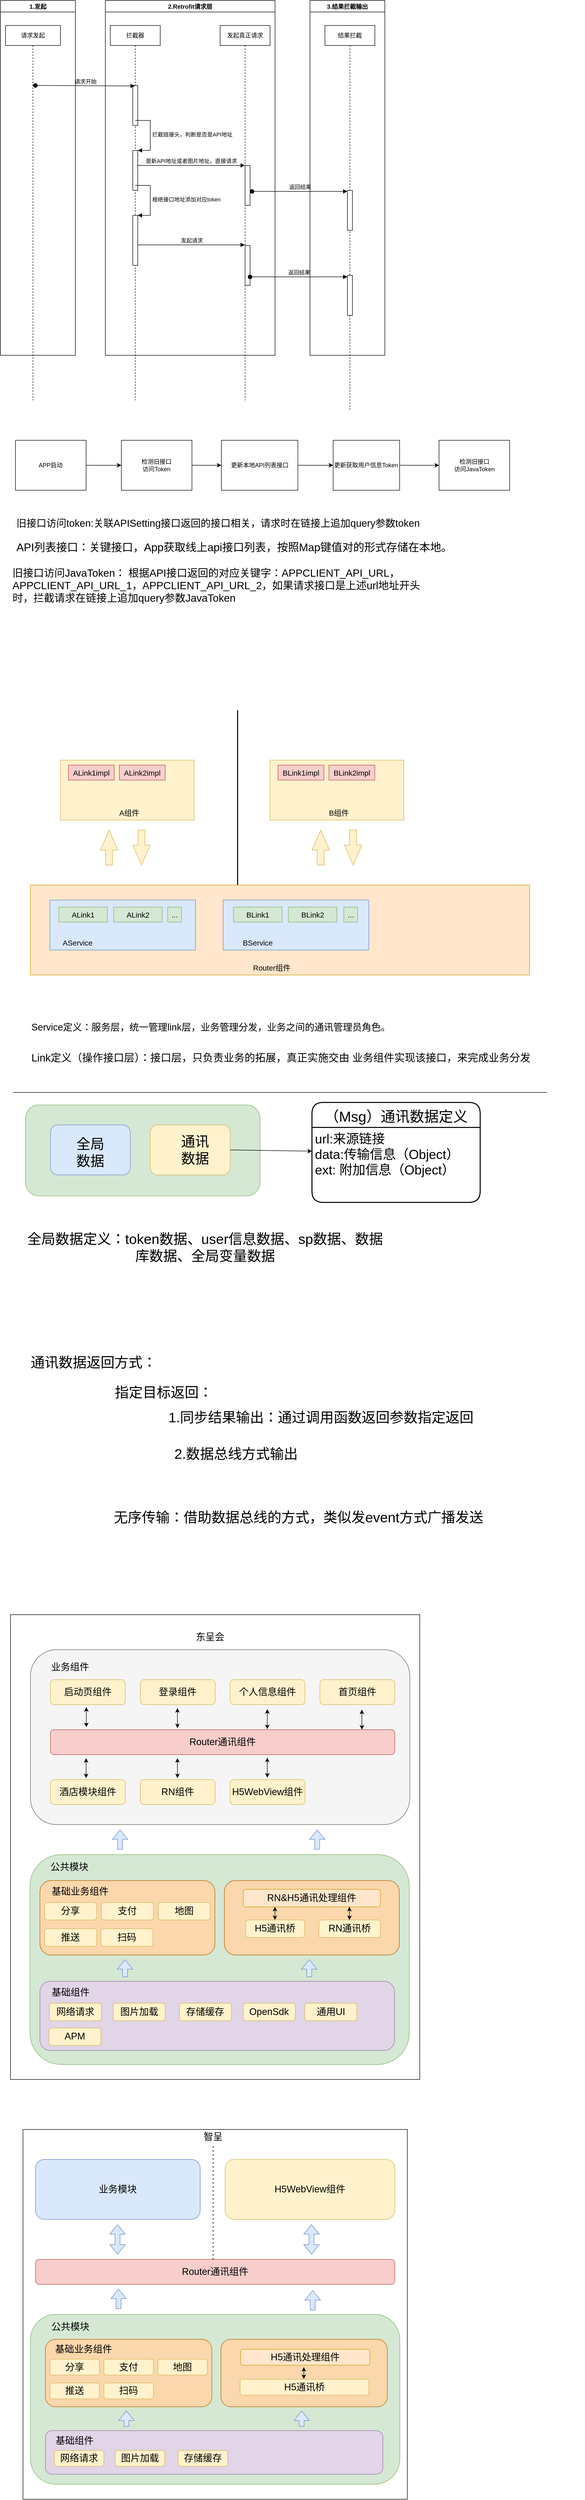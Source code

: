 <mxfile version="20.2.2" type="github">
  <diagram id="knnRiP61EcZTkkcnmOvv" name="Page-1">
    <mxGraphModel dx="1673" dy="946" grid="1" gridSize="10" guides="1" tooltips="1" connect="1" arrows="1" fold="1" page="1" pageScale="1" pageWidth="827" pageHeight="1169" math="0" shadow="0">
      <root>
        <mxCell id="0" />
        <mxCell id="1" parent="0" />
        <mxCell id="hYPruFSLpKFk1G-LmBBz-49" value="" style="rounded=0;whiteSpace=wrap;html=1;glass=0;sketch=0;fontSize=19;" parent="1" vertex="1">
          <mxGeometry x="40" y="3260" width="820" height="930" as="geometry" />
        </mxCell>
        <mxCell id="hYPruFSLpKFk1G-LmBBz-154" value="" style="rounded=0;whiteSpace=wrap;html=1;glass=0;sketch=0;fontSize=19;" parent="1" vertex="1">
          <mxGeometry x="65" y="4290" width="770" height="740" as="geometry" />
        </mxCell>
        <mxCell id="YyE2DXB9Agdw8TqX3AQA-3" value="请求发起" style="shape=umlLifeline;perimeter=lifelinePerimeter;whiteSpace=wrap;html=1;container=1;collapsible=0;recursiveResize=0;outlineConnect=0;" parent="1" vertex="1">
          <mxGeometry x="30" y="80" width="110" height="750" as="geometry" />
        </mxCell>
        <mxCell id="YyE2DXB9Agdw8TqX3AQA-4" value="拦截器" style="shape=umlLifeline;perimeter=lifelinePerimeter;whiteSpace=wrap;html=1;container=1;collapsible=0;recursiveResize=0;outlineConnect=0;" parent="1" vertex="1">
          <mxGeometry x="240" y="80" width="100" height="750" as="geometry" />
        </mxCell>
        <mxCell id="YyE2DXB9Agdw8TqX3AQA-9" value="" style="html=1;points=[];perimeter=orthogonalPerimeter;" parent="YyE2DXB9Agdw8TqX3AQA-4" vertex="1">
          <mxGeometry x="45" y="120" width="10" height="80" as="geometry" />
        </mxCell>
        <mxCell id="YyE2DXB9Agdw8TqX3AQA-11" value="" style="html=1;points=[];perimeter=orthogonalPerimeter;" parent="YyE2DXB9Agdw8TqX3AQA-4" vertex="1">
          <mxGeometry x="45" y="250" width="10" height="80" as="geometry" />
        </mxCell>
        <mxCell id="YyE2DXB9Agdw8TqX3AQA-12" value="拦截链接头，判断是否是API地址" style="edgeStyle=orthogonalEdgeStyle;html=1;align=left;spacingLeft=2;endArrow=block;rounded=0;entryX=1;entryY=0;" parent="YyE2DXB9Agdw8TqX3AQA-4" target="YyE2DXB9Agdw8TqX3AQA-11" edge="1">
          <mxGeometry relative="1" as="geometry">
            <mxPoint x="50" y="190" as="sourcePoint" />
            <Array as="points">
              <mxPoint x="80" y="190" />
            </Array>
          </mxGeometry>
        </mxCell>
        <mxCell id="YyE2DXB9Agdw8TqX3AQA-14" value="" style="html=1;points=[];perimeter=orthogonalPerimeter;" parent="YyE2DXB9Agdw8TqX3AQA-4" vertex="1">
          <mxGeometry x="45" y="380" width="10" height="100" as="geometry" />
        </mxCell>
        <mxCell id="YyE2DXB9Agdw8TqX3AQA-15" value="根绝接口地址添加对应token" style="edgeStyle=orthogonalEdgeStyle;html=1;align=left;spacingLeft=2;endArrow=block;rounded=0;entryX=1;entryY=0;" parent="YyE2DXB9Agdw8TqX3AQA-4" target="YyE2DXB9Agdw8TqX3AQA-14" edge="1">
          <mxGeometry relative="1" as="geometry">
            <mxPoint x="50" y="320" as="sourcePoint" />
            <Array as="points">
              <mxPoint x="80" y="320" />
            </Array>
          </mxGeometry>
        </mxCell>
        <mxCell id="YyE2DXB9Agdw8TqX3AQA-5" value="发起真正请求" style="shape=umlLifeline;perimeter=lifelinePerimeter;whiteSpace=wrap;html=1;container=1;collapsible=0;recursiveResize=0;outlineConnect=0;" parent="1" vertex="1">
          <mxGeometry x="460" y="80" width="100" height="750" as="geometry" />
        </mxCell>
        <mxCell id="YyE2DXB9Agdw8TqX3AQA-24" value="" style="html=1;points=[];perimeter=orthogonalPerimeter;" parent="YyE2DXB9Agdw8TqX3AQA-5" vertex="1">
          <mxGeometry x="50" y="280" width="10" height="80" as="geometry" />
        </mxCell>
        <mxCell id="YyE2DXB9Agdw8TqX3AQA-27" value="" style="html=1;points=[];perimeter=orthogonalPerimeter;" parent="YyE2DXB9Agdw8TqX3AQA-5" vertex="1">
          <mxGeometry x="50" y="440" width="10" height="80" as="geometry" />
        </mxCell>
        <mxCell id="YyE2DXB9Agdw8TqX3AQA-10" value="请求开始" style="html=1;verticalAlign=bottom;startArrow=oval;endArrow=block;startSize=8;rounded=0;entryX=0.4;entryY=0.013;entryDx=0;entryDy=0;entryPerimeter=0;" parent="1" target="YyE2DXB9Agdw8TqX3AQA-9" edge="1">
          <mxGeometry x="0.004" relative="1" as="geometry">
            <mxPoint x="90" y="200" as="sourcePoint" />
            <mxPoint x="360" y="200" as="targetPoint" />
            <mxPoint as="offset" />
          </mxGeometry>
        </mxCell>
        <mxCell id="YyE2DXB9Agdw8TqX3AQA-13" value="是新API地址或者图片地址，直接请求" style="html=1;verticalAlign=bottom;endArrow=block;rounded=0;exitX=0.9;exitY=0.375;exitDx=0;exitDy=0;exitPerimeter=0;" parent="1" source="YyE2DXB9Agdw8TqX3AQA-11" target="YyE2DXB9Agdw8TqX3AQA-5" edge="1">
          <mxGeometry width="80" relative="1" as="geometry">
            <mxPoint x="390" y="360" as="sourcePoint" />
            <mxPoint x="460" y="360" as="targetPoint" />
          </mxGeometry>
        </mxCell>
        <mxCell id="YyE2DXB9Agdw8TqX3AQA-16" value="发起请求" style="html=1;verticalAlign=bottom;endArrow=block;rounded=0;exitX=1;exitY=0.59;exitDx=0;exitDy=0;exitPerimeter=0;" parent="1" source="YyE2DXB9Agdw8TqX3AQA-14" target="YyE2DXB9Agdw8TqX3AQA-5" edge="1">
          <mxGeometry width="80" relative="1" as="geometry">
            <mxPoint x="375" y="520" as="sourcePoint" />
            <mxPoint x="490" y="520" as="targetPoint" />
          </mxGeometry>
        </mxCell>
        <mxCell id="YyE2DXB9Agdw8TqX3AQA-19" value="结果拦截" style="shape=umlLifeline;perimeter=lifelinePerimeter;whiteSpace=wrap;html=1;container=1;collapsible=0;recursiveResize=0;outlineConnect=0;" parent="1" vertex="1">
          <mxGeometry x="670" y="80" width="100" height="770" as="geometry" />
        </mxCell>
        <mxCell id="YyE2DXB9Agdw8TqX3AQA-25" value="" style="html=1;points=[];perimeter=orthogonalPerimeter;" parent="YyE2DXB9Agdw8TqX3AQA-19" vertex="1">
          <mxGeometry x="45" y="330" width="10" height="80" as="geometry" />
        </mxCell>
        <mxCell id="YyE2DXB9Agdw8TqX3AQA-28" value="" style="html=1;points=[];perimeter=orthogonalPerimeter;" parent="YyE2DXB9Agdw8TqX3AQA-19" vertex="1">
          <mxGeometry x="45" y="500" width="10" height="80" as="geometry" />
        </mxCell>
        <mxCell id="YyE2DXB9Agdw8TqX3AQA-26" value="返回结果" style="html=1;verticalAlign=bottom;startArrow=oval;endArrow=block;startSize=8;rounded=0;exitX=1.4;exitY=0.65;exitDx=0;exitDy=0;exitPerimeter=0;" parent="1" source="YyE2DXB9Agdw8TqX3AQA-24" target="YyE2DXB9Agdw8TqX3AQA-25" edge="1">
          <mxGeometry relative="1" as="geometry">
            <mxPoint x="655" y="410" as="sourcePoint" />
          </mxGeometry>
        </mxCell>
        <mxCell id="YyE2DXB9Agdw8TqX3AQA-29" value="返回结果" style="html=1;verticalAlign=bottom;startArrow=oval;endArrow=block;startSize=8;rounded=0;exitX=1;exitY=0.788;exitDx=0;exitDy=0;exitPerimeter=0;" parent="1" source="YyE2DXB9Agdw8TqX3AQA-27" target="YyE2DXB9Agdw8TqX3AQA-28" edge="1">
          <mxGeometry relative="1" as="geometry">
            <mxPoint x="655" y="580" as="sourcePoint" />
          </mxGeometry>
        </mxCell>
        <mxCell id="YyE2DXB9Agdw8TqX3AQA-33" value="2.Retrofit请求层" style="swimlane;fillColor=none;" parent="1" vertex="1">
          <mxGeometry x="230" y="30" width="340" height="710" as="geometry" />
        </mxCell>
        <mxCell id="YyE2DXB9Agdw8TqX3AQA-34" value="1.发起" style="swimlane;fillColor=none;" parent="1" vertex="1">
          <mxGeometry x="20" y="30" width="150" height="710" as="geometry" />
        </mxCell>
        <mxCell id="YyE2DXB9Agdw8TqX3AQA-35" value="3.结果拦截输出" style="swimlane;fillColor=none;" parent="1" vertex="1">
          <mxGeometry x="640" y="30" width="150" height="710" as="geometry" />
        </mxCell>
        <mxCell id="YyE2DXB9Agdw8TqX3AQA-60" value="旧接口访问token:关联APISetting接口返回的接口相关，请求时在链接上追加query参数token" style="text;html=1;strokeColor=none;fillColor=none;align=left;verticalAlign=middle;whiteSpace=wrap;rounded=0;fontSize=20;" parent="1" vertex="1">
          <mxGeometry x="50" y="1060" width="900" height="30" as="geometry" />
        </mxCell>
        <mxCell id="YyE2DXB9Agdw8TqX3AQA-61" value="API列表接口：关键接口，App获取线上api接口列表，按照Map键值对的形式存储在本地。" style="text;html=1;strokeColor=none;fillColor=none;align=left;verticalAlign=middle;whiteSpace=wrap;rounded=0;fontSize=22;" parent="1" vertex="1">
          <mxGeometry x="50" y="1110" width="890" height="30" as="geometry" />
        </mxCell>
        <mxCell id="YyE2DXB9Agdw8TqX3AQA-63" value="旧接口访问JavaToken： 根据API接口返回的对应关键字：APPCLIENT_API_URL，APPCLIENT_API_URL_1，APPCLIENT_API_URL_2，如果请求接口是上述url地址开头时，拦截请求在链接上追加query参数JavaToken" style="text;html=1;strokeColor=none;fillColor=none;align=left;verticalAlign=middle;whiteSpace=wrap;rounded=0;fontSize=21;" parent="1" vertex="1">
          <mxGeometry x="42" y="1160" width="858" height="80" as="geometry" />
        </mxCell>
        <mxCell id="YyE2DXB9Agdw8TqX3AQA-98" value="" style="line;strokeWidth=2;direction=south;html=1;fontSize=15;fillColor=none;" parent="1" vertex="1">
          <mxGeometry x="490" y="1450" width="10" height="350" as="geometry" />
        </mxCell>
        <mxCell id="4O21yXThZ4AQ3JlfGDuG-10" value="Link定义（操作接口层）：接口层，只负责业务的拓展，真正实施交由 业务组件实现该接口，来完成业务分发" style="text;html=1;strokeColor=none;fillColor=none;align=left;verticalAlign=middle;whiteSpace=wrap;rounded=0;fontSize=21;" parent="1" vertex="1">
          <mxGeometry x="80" y="2130" width="1110" height="30" as="geometry" />
        </mxCell>
        <mxCell id="4O21yXThZ4AQ3JlfGDuG-11" value="Service定义：服务层，统一管理link层，业务管理分发，业务之间的通讯管理员角色。" style="text;html=1;strokeColor=none;fillColor=none;align=left;verticalAlign=middle;whiteSpace=wrap;rounded=0;fontSize=19;" parent="1" vertex="1">
          <mxGeometry x="80" y="2070" width="980" height="30" as="geometry" />
        </mxCell>
        <mxCell id="YyE2DXB9Agdw8TqX3AQA-80" value="" style="group" parent="1" vertex="1" connectable="0">
          <mxGeometry x="80" y="1800" width="1000" height="180" as="geometry" />
        </mxCell>
        <mxCell id="YyE2DXB9Agdw8TqX3AQA-64" value="" style="rounded=0;whiteSpace=wrap;html=1;fontSize=15;fillColor=#ffe6cc;strokeColor=#d79b00;" parent="YyE2DXB9Agdw8TqX3AQA-80" vertex="1">
          <mxGeometry width="1000" height="180" as="geometry" />
        </mxCell>
        <mxCell id="YyE2DXB9Agdw8TqX3AQA-65" value="Router组件" style="text;html=1;align=center;verticalAlign=middle;whiteSpace=wrap;rounded=0;fontSize=15;" parent="YyE2DXB9Agdw8TqX3AQA-80" vertex="1">
          <mxGeometry x="413.889" y="150" width="138.889" height="30" as="geometry" />
        </mxCell>
        <mxCell id="YyE2DXB9Agdw8TqX3AQA-66" value="" style="rounded=0;whiteSpace=wrap;html=1;fontSize=15;fillColor=#dae8fc;strokeColor=#6c8ebf;" parent="YyE2DXB9Agdw8TqX3AQA-80" vertex="1">
          <mxGeometry x="38.889" y="30" width="291.667" height="100" as="geometry" />
        </mxCell>
        <mxCell id="YyE2DXB9Agdw8TqX3AQA-68" value="" style="rounded=0;whiteSpace=wrap;html=1;fontSize=15;fillColor=#dae8fc;strokeColor=#6c8ebf;" parent="YyE2DXB9Agdw8TqX3AQA-80" vertex="1">
          <mxGeometry x="386.111" y="30" width="291.667" height="100" as="geometry" />
        </mxCell>
        <mxCell id="YyE2DXB9Agdw8TqX3AQA-69" value="AService" style="text;html=1;strokeColor=none;fillColor=none;align=center;verticalAlign=middle;whiteSpace=wrap;rounded=0;fontSize=15;" parent="YyE2DXB9Agdw8TqX3AQA-80" vertex="1">
          <mxGeometry x="52.778" y="100" width="83.333" height="30" as="geometry" />
        </mxCell>
        <mxCell id="YyE2DXB9Agdw8TqX3AQA-70" value="BService" style="text;html=1;strokeColor=none;fillColor=none;align=center;verticalAlign=middle;whiteSpace=wrap;rounded=0;fontSize=15;" parent="YyE2DXB9Agdw8TqX3AQA-80" vertex="1">
          <mxGeometry x="413.889" y="100" width="83.333" height="30" as="geometry" />
        </mxCell>
        <mxCell id="YyE2DXB9Agdw8TqX3AQA-71" value="ALink1" style="rounded=0;whiteSpace=wrap;html=1;fontSize=15;fillColor=#d5e8d4;strokeColor=#82b366;" parent="YyE2DXB9Agdw8TqX3AQA-80" vertex="1">
          <mxGeometry x="56.944" y="44" width="97.222" height="30" as="geometry" />
        </mxCell>
        <mxCell id="YyE2DXB9Agdw8TqX3AQA-72" value="ALink2" style="rounded=0;whiteSpace=wrap;html=1;fontSize=15;fillColor=#d5e8d4;strokeColor=#82b366;" parent="YyE2DXB9Agdw8TqX3AQA-80" vertex="1">
          <mxGeometry x="166.667" y="44" width="97.222" height="30" as="geometry" />
        </mxCell>
        <mxCell id="YyE2DXB9Agdw8TqX3AQA-74" value="..." style="rounded=0;whiteSpace=wrap;html=1;fontSize=15;fillColor=#d5e8d4;strokeColor=#82b366;" parent="YyE2DXB9Agdw8TqX3AQA-80" vertex="1">
          <mxGeometry x="275" y="44" width="27.778" height="30" as="geometry" />
        </mxCell>
        <mxCell id="YyE2DXB9Agdw8TqX3AQA-75" value="BLink1" style="rounded=0;whiteSpace=wrap;html=1;fontSize=15;fillColor=#d5e8d4;strokeColor=#82b366;" parent="YyE2DXB9Agdw8TqX3AQA-80" vertex="1">
          <mxGeometry x="406.944" y="44" width="97.222" height="30" as="geometry" />
        </mxCell>
        <mxCell id="YyE2DXB9Agdw8TqX3AQA-76" value="BLink2" style="rounded=0;whiteSpace=wrap;html=1;fontSize=15;fillColor=#d5e8d4;strokeColor=#82b366;" parent="YyE2DXB9Agdw8TqX3AQA-80" vertex="1">
          <mxGeometry x="516.667" y="44" width="97.222" height="30" as="geometry" />
        </mxCell>
        <mxCell id="YyE2DXB9Agdw8TqX3AQA-77" value="..." style="rounded=0;whiteSpace=wrap;html=1;fontSize=15;fillColor=#d5e8d4;strokeColor=#82b366;" parent="YyE2DXB9Agdw8TqX3AQA-80" vertex="1">
          <mxGeometry x="627.778" y="44" width="27.778" height="30" as="geometry" />
        </mxCell>
        <mxCell id="YyE2DXB9Agdw8TqX3AQA-82" value="B组件" style="text;html=1;strokeColor=none;fillColor=none;align=center;verticalAlign=middle;whiteSpace=wrap;rounded=0;fontSize=15;" parent="1" vertex="1">
          <mxGeometry x="620" y="1560" width="60" height="30" as="geometry" />
        </mxCell>
        <mxCell id="YyE2DXB9Agdw8TqX3AQA-86" value="" style="group" parent="1" vertex="1" connectable="0">
          <mxGeometry x="140" y="1550" width="268" height="120" as="geometry" />
        </mxCell>
        <mxCell id="YyE2DXB9Agdw8TqX3AQA-78" value="" style="rounded=0;whiteSpace=wrap;html=1;fontSize=15;fillColor=#fff2cc;strokeColor=#d6b656;" parent="YyE2DXB9Agdw8TqX3AQA-86" vertex="1">
          <mxGeometry width="268" height="120" as="geometry" />
        </mxCell>
        <mxCell id="YyE2DXB9Agdw8TqX3AQA-81" value="A组件" style="text;html=1;strokeColor=none;fillColor=none;align=center;verticalAlign=middle;whiteSpace=wrap;rounded=0;fontSize=15;" parent="YyE2DXB9Agdw8TqX3AQA-86" vertex="1">
          <mxGeometry x="108" y="90" width="60" height="30" as="geometry" />
        </mxCell>
        <mxCell id="YyE2DXB9Agdw8TqX3AQA-84" value="ALink1impl" style="rounded=0;whiteSpace=wrap;html=1;fontSize=15;fillColor=#f8cecc;strokeColor=#b85450;" parent="YyE2DXB9Agdw8TqX3AQA-86" vertex="1">
          <mxGeometry x="16" y="10" width="92" height="30" as="geometry" />
        </mxCell>
        <mxCell id="YyE2DXB9Agdw8TqX3AQA-85" value="ALink2impl" style="rounded=0;whiteSpace=wrap;html=1;fontSize=15;fillColor=#f8cecc;strokeColor=#b85450;" parent="YyE2DXB9Agdw8TqX3AQA-86" vertex="1">
          <mxGeometry x="118" y="10" width="92" height="30" as="geometry" />
        </mxCell>
        <mxCell id="YyE2DXB9Agdw8TqX3AQA-87" value="" style="group" parent="1" vertex="1" connectable="0">
          <mxGeometry x="560" y="1550" width="268" height="120" as="geometry" />
        </mxCell>
        <mxCell id="YyE2DXB9Agdw8TqX3AQA-88" value="" style="rounded=0;whiteSpace=wrap;html=1;fontSize=15;fillColor=#fff2cc;strokeColor=#d6b656;" parent="YyE2DXB9Agdw8TqX3AQA-87" vertex="1">
          <mxGeometry width="268" height="120" as="geometry" />
        </mxCell>
        <mxCell id="YyE2DXB9Agdw8TqX3AQA-89" value="B组件" style="text;html=1;strokeColor=none;fillColor=none;align=center;verticalAlign=middle;whiteSpace=wrap;rounded=0;fontSize=15;" parent="YyE2DXB9Agdw8TqX3AQA-87" vertex="1">
          <mxGeometry x="108" y="90" width="60" height="30" as="geometry" />
        </mxCell>
        <mxCell id="YyE2DXB9Agdw8TqX3AQA-90" value="BLink1impl" style="rounded=0;whiteSpace=wrap;html=1;fontSize=15;fillColor=#f8cecc;strokeColor=#b85450;" parent="YyE2DXB9Agdw8TqX3AQA-87" vertex="1">
          <mxGeometry x="16" y="10" width="92" height="30" as="geometry" />
        </mxCell>
        <mxCell id="YyE2DXB9Agdw8TqX3AQA-91" value="BLink2impl" style="rounded=0;whiteSpace=wrap;html=1;fontSize=15;fillColor=#f8cecc;strokeColor=#b85450;" parent="YyE2DXB9Agdw8TqX3AQA-87" vertex="1">
          <mxGeometry x="118" y="10" width="92" height="30" as="geometry" />
        </mxCell>
        <mxCell id="YyE2DXB9Agdw8TqX3AQA-94" value="" style="group" parent="1" vertex="1" connectable="0">
          <mxGeometry x="644" y="1690" width="100" height="70" as="geometry" />
        </mxCell>
        <mxCell id="YyE2DXB9Agdw8TqX3AQA-92" value="" style="html=1;shadow=0;dashed=0;align=center;verticalAlign=middle;shape=mxgraph.arrows2.arrow;dy=0.6;dx=40;direction=north;notch=0;fontSize=15;fillColor=#fff2cc;strokeColor=#d6b656;" parent="YyE2DXB9Agdw8TqX3AQA-94" vertex="1">
          <mxGeometry width="35" height="70" as="geometry" />
        </mxCell>
        <mxCell id="YyE2DXB9Agdw8TqX3AQA-93" value="" style="html=1;shadow=0;dashed=0;align=center;verticalAlign=middle;shape=mxgraph.arrows2.arrow;dy=0.6;dx=40;direction=north;notch=0;fontSize=15;fillColor=#fff2cc;strokeColor=#d6b656;rotation=-180;" parent="YyE2DXB9Agdw8TqX3AQA-94" vertex="1">
          <mxGeometry x="65" width="35" height="70" as="geometry" />
        </mxCell>
        <mxCell id="YyE2DXB9Agdw8TqX3AQA-95" value="" style="group" parent="1" vertex="1" connectable="0">
          <mxGeometry x="220" y="1690" width="100" height="70" as="geometry" />
        </mxCell>
        <mxCell id="YyE2DXB9Agdw8TqX3AQA-96" value="" style="html=1;shadow=0;dashed=0;align=center;verticalAlign=middle;shape=mxgraph.arrows2.arrow;dy=0.6;dx=40;direction=north;notch=0;fontSize=15;fillColor=#fff2cc;strokeColor=#d6b656;" parent="YyE2DXB9Agdw8TqX3AQA-95" vertex="1">
          <mxGeometry width="35" height="70" as="geometry" />
        </mxCell>
        <mxCell id="YyE2DXB9Agdw8TqX3AQA-97" value="" style="html=1;shadow=0;dashed=0;align=center;verticalAlign=middle;shape=mxgraph.arrows2.arrow;dy=0.6;dx=40;direction=north;notch=0;fontSize=15;fillColor=#fff2cc;strokeColor=#d6b656;rotation=-180;" parent="YyE2DXB9Agdw8TqX3AQA-95" vertex="1">
          <mxGeometry x="65" width="35" height="70" as="geometry" />
        </mxCell>
        <mxCell id="57UIz0hqSvFxVPXOZuJL-12" value="（Msg）通讯数据定义" style="swimlane;childLayout=stackLayout;horizontal=1;startSize=50;horizontalStack=0;rounded=1;fontSize=29;fontStyle=0;strokeWidth=2;resizeParent=0;resizeLast=1;shadow=0;dashed=0;align=center;" parent="1" vertex="1">
          <mxGeometry x="644" y="2235" width="337" height="200" as="geometry" />
        </mxCell>
        <mxCell id="57UIz0hqSvFxVPXOZuJL-13" value="url:来源链接&#xa;data:传输信息（Object）&#xa;ext: 附加信息（Object）" style="align=left;strokeColor=none;fillColor=none;spacingLeft=4;fontSize=26;verticalAlign=top;resizable=0;rotatable=0;part=1;" parent="57UIz0hqSvFxVPXOZuJL-12" vertex="1">
          <mxGeometry y="50" width="337" height="150" as="geometry" />
        </mxCell>
        <mxCell id="57UIz0hqSvFxVPXOZuJL-30" value="" style="line;strokeWidth=1;rotatable=0;dashed=0;labelPosition=right;align=left;verticalAlign=middle;spacingTop=0;spacingLeft=6;points=[];portConstraint=eastwest;fontSize=28;" parent="1" vertex="1">
          <mxGeometry x="45" y="2210" width="1070" height="10" as="geometry" />
        </mxCell>
        <mxCell id="57UIz0hqSvFxVPXOZuJL-31" value="" style="rounded=1;whiteSpace=wrap;html=1;fontSize=28;fillColor=#d5e8d4;strokeColor=#82b366;" parent="1" vertex="1">
          <mxGeometry x="70" y="2240" width="470" height="182" as="geometry" />
        </mxCell>
        <mxCell id="57UIz0hqSvFxVPXOZuJL-32" value="" style="rounded=1;whiteSpace=wrap;html=1;fontSize=28;fillColor=#dae8fc;strokeColor=#6c8ebf;" parent="1" vertex="1">
          <mxGeometry x="120" y="2280" width="160" height="100" as="geometry" />
        </mxCell>
        <mxCell id="57UIz0hqSvFxVPXOZuJL-33" value="" style="rounded=1;whiteSpace=wrap;html=1;fontSize=28;fillColor=#fff2cc;strokeColor=#d6b656;" parent="1" vertex="1">
          <mxGeometry x="320" y="2280" width="160" height="100" as="geometry" />
        </mxCell>
        <mxCell id="57UIz0hqSvFxVPXOZuJL-34" value="全局数据" style="text;html=1;strokeColor=none;fillColor=none;align=center;verticalAlign=middle;whiteSpace=wrap;rounded=0;fontSize=28;" parent="1" vertex="1">
          <mxGeometry x="170" y="2320" width="60" height="30" as="geometry" />
        </mxCell>
        <mxCell id="57UIz0hqSvFxVPXOZuJL-35" value="通讯数据" style="text;html=1;strokeColor=none;fillColor=none;align=center;verticalAlign=middle;whiteSpace=wrap;rounded=0;fontSize=28;" parent="1" vertex="1">
          <mxGeometry x="380" y="2315" width="60" height="30" as="geometry" />
        </mxCell>
        <mxCell id="57UIz0hqSvFxVPXOZuJL-38" value="" style="endArrow=classic;html=1;rounded=0;fontSize=28;exitX=1;exitY=0.5;exitDx=0;exitDy=0;" parent="1" source="57UIz0hqSvFxVPXOZuJL-33" target="57UIz0hqSvFxVPXOZuJL-12" edge="1">
          <mxGeometry width="50" height="50" relative="1" as="geometry">
            <mxPoint x="410" y="2400" as="sourcePoint" />
            <mxPoint x="460" y="2350" as="targetPoint" />
          </mxGeometry>
        </mxCell>
        <mxCell id="57UIz0hqSvFxVPXOZuJL-39" value="全局数据定义：token数据、user信息数据、sp数据、数据库数据、全局变量数据" style="text;html=1;strokeColor=none;fillColor=none;align=center;verticalAlign=middle;whiteSpace=wrap;rounded=0;fontSize=28;" parent="1" vertex="1">
          <mxGeometry x="70" y="2460" width="720" height="130" as="geometry" />
        </mxCell>
        <mxCell id="57UIz0hqSvFxVPXOZuJL-52" value="" style="group" parent="1" vertex="1" connectable="0">
          <mxGeometry x="50" y="910" width="990" height="100" as="geometry" />
        </mxCell>
        <mxCell id="YyE2DXB9Agdw8TqX3AQA-43" value="APP启动" style="rounded=0;whiteSpace=wrap;html=1;fillColor=none;" parent="57UIz0hqSvFxVPXOZuJL-52" vertex="1">
          <mxGeometry width="141.429" height="100" as="geometry" />
        </mxCell>
        <mxCell id="YyE2DXB9Agdw8TqX3AQA-44" value="" style="endArrow=classic;html=1;rounded=0;entryX=0;entryY=0.5;entryDx=0;entryDy=0;exitX=1;exitY=0.5;exitDx=0;exitDy=0;" parent="57UIz0hqSvFxVPXOZuJL-52" source="YyE2DXB9Agdw8TqX3AQA-43" target="YyE2DXB9Agdw8TqX3AQA-45" edge="1">
          <mxGeometry width="50" height="50" relative="1" as="geometry">
            <mxPoint x="153.214" y="50" as="sourcePoint" />
            <mxPoint x="259.286" y="50" as="targetPoint" />
          </mxGeometry>
        </mxCell>
        <mxCell id="YyE2DXB9Agdw8TqX3AQA-45" value="检测旧接口&lt;br&gt;访问Token" style="rounded=0;whiteSpace=wrap;html=1;fillColor=none;" parent="57UIz0hqSvFxVPXOZuJL-52" vertex="1">
          <mxGeometry x="212.143" width="141.429" height="100" as="geometry" />
        </mxCell>
        <mxCell id="YyE2DXB9Agdw8TqX3AQA-48" value="" style="endArrow=classic;html=1;rounded=0;exitX=1;exitY=0.5;exitDx=0;exitDy=0;entryX=0;entryY=0.5;entryDx=0;entryDy=0;" parent="57UIz0hqSvFxVPXOZuJL-52" source="YyE2DXB9Agdw8TqX3AQA-45" target="YyE2DXB9Agdw8TqX3AQA-49" edge="1">
          <mxGeometry width="50" height="50" relative="1" as="geometry">
            <mxPoint x="400.714" y="50" as="sourcePoint" />
            <mxPoint x="518.571" y="49.167" as="targetPoint" />
          </mxGeometry>
        </mxCell>
        <mxCell id="YyE2DXB9Agdw8TqX3AQA-49" value="更新本地API列表接口" style="rounded=0;whiteSpace=wrap;html=1;fillColor=none;" parent="57UIz0hqSvFxVPXOZuJL-52" vertex="1">
          <mxGeometry x="412.5" width="153.214" height="100" as="geometry" />
        </mxCell>
        <mxCell id="YyE2DXB9Agdw8TqX3AQA-50" value="" style="endArrow=classic;html=1;rounded=0;exitX=1;exitY=0.5;exitDx=0;exitDy=0;entryX=0;entryY=0.5;entryDx=0;entryDy=0;" parent="57UIz0hqSvFxVPXOZuJL-52" source="YyE2DXB9Agdw8TqX3AQA-49" target="YyE2DXB9Agdw8TqX3AQA-51" edge="1">
          <mxGeometry width="50" height="50" relative="1" as="geometry">
            <mxPoint x="695.357" y="49.167" as="sourcePoint" />
            <mxPoint x="813.214" y="49.167" as="targetPoint" />
          </mxGeometry>
        </mxCell>
        <mxCell id="YyE2DXB9Agdw8TqX3AQA-51" value="更新获取用户信息Token" style="rounded=0;whiteSpace=wrap;html=1;fillColor=none;" parent="57UIz0hqSvFxVPXOZuJL-52" vertex="1">
          <mxGeometry x="636.429" width="133.179" height="100" as="geometry" />
        </mxCell>
        <mxCell id="YyE2DXB9Agdw8TqX3AQA-57" value="检测旧接口&lt;br&gt;访问JavaToken" style="rounded=0;whiteSpace=wrap;html=1;fillColor=none;" parent="57UIz0hqSvFxVPXOZuJL-52" vertex="1">
          <mxGeometry x="848.571" width="141.429" height="100" as="geometry" />
        </mxCell>
        <mxCell id="YyE2DXB9Agdw8TqX3AQA-58" value="" style="endArrow=classic;html=1;rounded=0;exitX=1;exitY=0.5;exitDx=0;exitDy=0;" parent="57UIz0hqSvFxVPXOZuJL-52" source="YyE2DXB9Agdw8TqX3AQA-51" target="YyE2DXB9Agdw8TqX3AQA-57" edge="1">
          <mxGeometry width="50" height="50" relative="1" as="geometry">
            <mxPoint x="990.0" y="50" as="sourcePoint" />
            <mxPoint x="883.929" y="66.667" as="targetPoint" />
          </mxGeometry>
        </mxCell>
        <mxCell id="57UIz0hqSvFxVPXOZuJL-53" value="" style="group" parent="1" vertex="1" connectable="0">
          <mxGeometry x="70" y="2740" width="1066.5" height="340" as="geometry" />
        </mxCell>
        <mxCell id="57UIz0hqSvFxVPXOZuJL-42" value="通讯数据返回方式：" style="text;html=1;strokeColor=none;fillColor=none;align=center;verticalAlign=middle;whiteSpace=wrap;rounded=0;fontSize=28;" parent="57UIz0hqSvFxVPXOZuJL-53" vertex="1">
          <mxGeometry width="273" height="30" as="geometry" />
        </mxCell>
        <mxCell id="57UIz0hqSvFxVPXOZuJL-43" value="指定目标返回：" style="text;html=1;strokeColor=none;fillColor=none;align=center;verticalAlign=middle;whiteSpace=wrap;rounded=0;fontSize=28;" parent="57UIz0hqSvFxVPXOZuJL-53" vertex="1">
          <mxGeometry x="166.5" y="60" width="220" height="30" as="geometry" />
        </mxCell>
        <mxCell id="57UIz0hqSvFxVPXOZuJL-47" value="" style="group" parent="57UIz0hqSvFxVPXOZuJL-53" vertex="1" connectable="0">
          <mxGeometry x="166.5" y="310" width="760" height="30" as="geometry" />
        </mxCell>
        <mxCell id="57UIz0hqSvFxVPXOZuJL-44" value="无序传输：" style="text;html=1;strokeColor=none;fillColor=none;align=center;verticalAlign=middle;whiteSpace=wrap;rounded=0;fontSize=28;" parent="57UIz0hqSvFxVPXOZuJL-47" vertex="1">
          <mxGeometry width="160" height="30" as="geometry" />
        </mxCell>
        <mxCell id="57UIz0hqSvFxVPXOZuJL-46" value="借助数据总线的方式，类似发event方式广播发送" style="text;html=1;strokeColor=none;fillColor=none;align=center;verticalAlign=middle;whiteSpace=wrap;rounded=0;fontSize=28;" parent="57UIz0hqSvFxVPXOZuJL-47" vertex="1">
          <mxGeometry x="140" width="620" height="30" as="geometry" />
        </mxCell>
        <mxCell id="57UIz0hqSvFxVPXOZuJL-48" value="1.同步结果输出：通过调用函数返回参数指定返回" style="text;html=1;strokeColor=none;fillColor=none;align=center;verticalAlign=middle;whiteSpace=wrap;rounded=0;fontSize=28;" parent="57UIz0hqSvFxVPXOZuJL-53" vertex="1">
          <mxGeometry x="265.5" y="110" width="652" height="30" as="geometry" />
        </mxCell>
        <mxCell id="57UIz0hqSvFxVPXOZuJL-50" value="2.数据总线方式输出" style="text;html=1;strokeColor=none;fillColor=none;align=center;verticalAlign=middle;whiteSpace=wrap;rounded=0;fontSize=28;" parent="57UIz0hqSvFxVPXOZuJL-53" vertex="1">
          <mxGeometry x="265.5" y="183" width="312" height="30" as="geometry" />
        </mxCell>
        <mxCell id="hYPruFSLpKFk1G-LmBBz-66" value="Router通讯组件" style="rounded=1;whiteSpace=wrap;html=1;glass=0;sketch=0;fontSize=19;fillColor=#f8cecc;strokeColor=#b85450;" parent="1" vertex="1">
          <mxGeometry x="90" y="4550" width="720" height="50" as="geometry" />
        </mxCell>
        <mxCell id="hYPruFSLpKFk1G-LmBBz-69" value="H5WebView组件" style="rounded=1;whiteSpace=wrap;html=1;glass=0;sketch=0;fontSize=19;fillColor=#fff2cc;strokeColor=#d6b656;" parent="1" vertex="1">
          <mxGeometry x="470" y="4350" width="340" height="120" as="geometry" />
        </mxCell>
        <mxCell id="hYPruFSLpKFk1G-LmBBz-78" value="" style="shape=flexArrow;endArrow=classic;html=1;rounded=0;fontSize=19;fillColor=#dae8fc;strokeColor=#6c8ebf;" parent="1" edge="1">
          <mxGeometry width="50" height="50" relative="1" as="geometry">
            <mxPoint x="256.5" y="4649" as="sourcePoint" />
            <mxPoint x="256.5" y="4609" as="targetPoint" />
          </mxGeometry>
        </mxCell>
        <mxCell id="hYPruFSLpKFk1G-LmBBz-85" value="" style="shape=flexArrow;endArrow=classic;html=1;rounded=0;fontSize=19;fillColor=#dae8fc;strokeColor=#6c8ebf;" parent="1" edge="1">
          <mxGeometry width="50" height="50" relative="1" as="geometry">
            <mxPoint x="645.5" y="4652" as="sourcePoint" />
            <mxPoint x="645.5" y="4612" as="targetPoint" />
          </mxGeometry>
        </mxCell>
        <mxCell id="hYPruFSLpKFk1G-LmBBz-96" value="智呈" style="text;html=1;strokeColor=none;fillColor=none;align=center;verticalAlign=middle;whiteSpace=wrap;rounded=0;glass=0;sketch=0;fontSize=19;" parent="1" vertex="1">
          <mxGeometry x="416" y="4290" width="60" height="30" as="geometry" />
        </mxCell>
        <mxCell id="hYPruFSLpKFk1G-LmBBz-103" value="" style="shape=flexArrow;endArrow=classic;startArrow=classic;html=1;rounded=0;fontSize=19;fillColor=#dae8fc;strokeColor=#6c8ebf;" parent="1" edge="1">
          <mxGeometry width="100" height="100" relative="1" as="geometry">
            <mxPoint x="643" y="4540" as="sourcePoint" />
            <mxPoint x="643" y="4480" as="targetPoint" />
          </mxGeometry>
        </mxCell>
        <mxCell id="hYPruFSLpKFk1G-LmBBz-104" value="业务模块" style="rounded=1;whiteSpace=wrap;html=1;glass=0;sketch=0;fontSize=19;fillColor=#dae8fc;strokeColor=#6c8ebf;" parent="1" vertex="1">
          <mxGeometry x="90" y="4350" width="330" height="120" as="geometry" />
        </mxCell>
        <mxCell id="hYPruFSLpKFk1G-LmBBz-105" value="" style="shape=flexArrow;endArrow=classic;startArrow=classic;html=1;rounded=0;fontSize=19;fillColor=#dae8fc;strokeColor=#6c8ebf;" parent="1" edge="1">
          <mxGeometry width="100" height="100" relative="1" as="geometry">
            <mxPoint x="254.5" y="4540" as="sourcePoint" />
            <mxPoint x="254.5" y="4480" as="targetPoint" />
          </mxGeometry>
        </mxCell>
        <mxCell id="hYPruFSLpKFk1G-LmBBz-140" value="" style="endArrow=none;dashed=1;html=1;dashPattern=1 3;strokeWidth=2;rounded=0;fontSize=19;" parent="1" edge="1">
          <mxGeometry width="50" height="50" relative="1" as="geometry">
            <mxPoint x="446" y="4550" as="sourcePoint" />
            <mxPoint x="446" y="4320" as="targetPoint" />
          </mxGeometry>
        </mxCell>
        <mxCell id="hYPruFSLpKFk1G-LmBBz-1" value="" style="rounded=1;whiteSpace=wrap;html=1;fillColor=#f5f5f5;strokeColor=#666666;fontColor=#333333;glass=0;sketch=0;" parent="1" vertex="1">
          <mxGeometry x="80" y="3330" width="760" height="350" as="geometry" />
        </mxCell>
        <mxCell id="hYPruFSLpKFk1G-LmBBz-2" value="业务组件" style="text;html=1;strokeColor=none;fillColor=none;align=center;verticalAlign=middle;whiteSpace=wrap;rounded=0;fontSize=19;" parent="1" vertex="1">
          <mxGeometry x="110" y="3350" width="99" height="30" as="geometry" />
        </mxCell>
        <mxCell id="hYPruFSLpKFk1G-LmBBz-3" value="启动页组件" style="rounded=1;whiteSpace=wrap;html=1;glass=0;sketch=0;fontSize=19;fillColor=#fff2cc;strokeColor=#d6b656;" parent="1" vertex="1">
          <mxGeometry x="120" y="3390" width="150" height="50" as="geometry" />
        </mxCell>
        <mxCell id="hYPruFSLpKFk1G-LmBBz-4" value="登录组件" style="rounded=1;whiteSpace=wrap;html=1;glass=0;sketch=0;fontSize=19;fillColor=#fff2cc;strokeColor=#d6b656;" parent="1" vertex="1">
          <mxGeometry x="300" y="3390" width="150" height="50" as="geometry" />
        </mxCell>
        <mxCell id="hYPruFSLpKFk1G-LmBBz-6" value="个人信息组件" style="rounded=1;whiteSpace=wrap;html=1;glass=0;sketch=0;fontSize=19;fillColor=#fff2cc;strokeColor=#d6b656;" parent="1" vertex="1">
          <mxGeometry x="480" y="3390" width="150" height="50" as="geometry" />
        </mxCell>
        <mxCell id="hYPruFSLpKFk1G-LmBBz-7" value="首页组件" style="rounded=1;whiteSpace=wrap;html=1;glass=0;sketch=0;fontSize=19;fillColor=#fff2cc;strokeColor=#d6b656;" parent="1" vertex="1">
          <mxGeometry x="660" y="3390" width="150" height="50" as="geometry" />
        </mxCell>
        <mxCell id="hYPruFSLpKFk1G-LmBBz-9" value="Router通讯组件" style="rounded=1;whiteSpace=wrap;html=1;glass=0;sketch=0;fontSize=19;fillColor=#f8cecc;strokeColor=#b85450;" parent="1" vertex="1">
          <mxGeometry x="120" y="3490" width="690" height="50" as="geometry" />
        </mxCell>
        <mxCell id="hYPruFSLpKFk1G-LmBBz-10" value="酒店模块组件" style="rounded=1;whiteSpace=wrap;html=1;glass=0;sketch=0;fontSize=19;fillColor=#fff2cc;strokeColor=#d6b656;" parent="1" vertex="1">
          <mxGeometry x="120" y="3590" width="150" height="50" as="geometry" />
        </mxCell>
        <mxCell id="hYPruFSLpKFk1G-LmBBz-11" value="RN组件" style="rounded=1;whiteSpace=wrap;html=1;glass=0;sketch=0;fontSize=19;fillColor=#fff2cc;strokeColor=#d6b656;" parent="1" vertex="1">
          <mxGeometry x="300" y="3590" width="150" height="50" as="geometry" />
        </mxCell>
        <mxCell id="hYPruFSLpKFk1G-LmBBz-12" value="H5WebView组件" style="rounded=1;whiteSpace=wrap;html=1;glass=0;sketch=0;fontSize=19;fillColor=#fff2cc;strokeColor=#d6b656;" parent="1" vertex="1">
          <mxGeometry x="480" y="3590" width="150" height="50" as="geometry" />
        </mxCell>
        <mxCell id="hYPruFSLpKFk1G-LmBBz-14" value="" style="endArrow=classic;startArrow=classic;html=1;rounded=0;fontSize=19;" parent="1" edge="1">
          <mxGeometry width="50" height="50" relative="1" as="geometry">
            <mxPoint x="192" y="3485" as="sourcePoint" />
            <mxPoint x="192" y="3445" as="targetPoint" />
          </mxGeometry>
        </mxCell>
        <mxCell id="hYPruFSLpKFk1G-LmBBz-15" value="" style="endArrow=classic;startArrow=classic;html=1;rounded=0;fontSize=19;" parent="1" edge="1">
          <mxGeometry width="50" height="50" relative="1" as="geometry">
            <mxPoint x="374.5" y="3487" as="sourcePoint" />
            <mxPoint x="374.5" y="3447" as="targetPoint" />
          </mxGeometry>
        </mxCell>
        <mxCell id="hYPruFSLpKFk1G-LmBBz-16" value="" style="endArrow=classic;startArrow=classic;html=1;rounded=0;fontSize=19;" parent="1" edge="1">
          <mxGeometry width="50" height="50" relative="1" as="geometry">
            <mxPoint x="554.5" y="3489" as="sourcePoint" />
            <mxPoint x="554.5" y="3449" as="targetPoint" />
          </mxGeometry>
        </mxCell>
        <mxCell id="hYPruFSLpKFk1G-LmBBz-18" value="" style="endArrow=classic;startArrow=classic;html=1;rounded=0;fontSize=19;" parent="1" edge="1">
          <mxGeometry width="50" height="50" relative="1" as="geometry">
            <mxPoint x="744" y="3490" as="sourcePoint" />
            <mxPoint x="744" y="3450" as="targetPoint" />
          </mxGeometry>
        </mxCell>
        <mxCell id="hYPruFSLpKFk1G-LmBBz-19" value="" style="endArrow=classic;startArrow=classic;html=1;rounded=0;fontSize=19;" parent="1" edge="1">
          <mxGeometry width="50" height="50" relative="1" as="geometry">
            <mxPoint x="191.5" y="3587" as="sourcePoint" />
            <mxPoint x="191.5" y="3547" as="targetPoint" />
          </mxGeometry>
        </mxCell>
        <mxCell id="hYPruFSLpKFk1G-LmBBz-20" value="" style="endArrow=classic;startArrow=classic;html=1;rounded=0;fontSize=19;" parent="1" edge="1">
          <mxGeometry width="50" height="50" relative="1" as="geometry">
            <mxPoint x="374.5" y="3587" as="sourcePoint" />
            <mxPoint x="374.5" y="3547" as="targetPoint" />
          </mxGeometry>
        </mxCell>
        <mxCell id="hYPruFSLpKFk1G-LmBBz-21" value="" style="endArrow=classic;startArrow=classic;html=1;rounded=0;fontSize=19;" parent="1" edge="1">
          <mxGeometry width="50" height="50" relative="1" as="geometry">
            <mxPoint x="554.5" y="3586" as="sourcePoint" />
            <mxPoint x="554.5" y="3546" as="targetPoint" />
          </mxGeometry>
        </mxCell>
        <mxCell id="hYPruFSLpKFk1G-LmBBz-23" value="" style="shape=flexArrow;endArrow=classic;html=1;rounded=0;fontSize=19;fillColor=#dae8fc;strokeColor=#6c8ebf;" parent="1" edge="1">
          <mxGeometry width="50" height="50" relative="1" as="geometry">
            <mxPoint x="259.5" y="3730" as="sourcePoint" />
            <mxPoint x="259.5" y="3690" as="targetPoint" />
          </mxGeometry>
        </mxCell>
        <mxCell id="hYPruFSLpKFk1G-LmBBz-34" value="" style="shape=flexArrow;endArrow=classic;html=1;rounded=0;fontSize=19;fillColor=#dae8fc;strokeColor=#6c8ebf;" parent="1" edge="1">
          <mxGeometry width="50" height="50" relative="1" as="geometry">
            <mxPoint x="654.5" y="3730" as="sourcePoint" />
            <mxPoint x="654.5" y="3690" as="targetPoint" />
          </mxGeometry>
        </mxCell>
        <mxCell id="hYPruFSLpKFk1G-LmBBz-50" value="东呈会" style="text;html=1;strokeColor=none;fillColor=none;align=center;verticalAlign=middle;whiteSpace=wrap;rounded=0;glass=0;sketch=0;fontSize=19;" parent="1" vertex="1">
          <mxGeometry x="410" y="3290" width="60" height="30" as="geometry" />
        </mxCell>
        <mxCell id="hYPruFSLpKFk1G-LmBBz-148" value="" style="rounded=1;whiteSpace=wrap;html=1;glass=0;sketch=0;fontSize=19;fillColor=#d5e8d4;strokeColor=#82b366;" parent="1" vertex="1">
          <mxGeometry x="80" y="4660" width="740" height="340" as="geometry" />
        </mxCell>
        <mxCell id="hYPruFSLpKFk1G-LmBBz-150" value="公共模块" style="text;html=1;strokeColor=none;fillColor=none;align=center;verticalAlign=middle;whiteSpace=wrap;rounded=0;glass=0;sketch=0;fontSize=19;" parent="1" vertex="1">
          <mxGeometry x="110" y="4670" width="100" height="30" as="geometry" />
        </mxCell>
        <mxCell id="hYPruFSLpKFk1G-LmBBz-77" value="" style="rounded=1;whiteSpace=wrap;html=1;glass=0;sketch=0;fontSize=19;fillColor=#fad7ac;strokeColor=#b46504;" parent="1" vertex="1">
          <mxGeometry x="110" y="4710" width="333.487" height="135" as="geometry" />
        </mxCell>
        <mxCell id="hYPruFSLpKFk1G-LmBBz-79" value="基础业务组件" style="text;html=1;strokeColor=none;fillColor=none;align=center;verticalAlign=middle;whiteSpace=wrap;rounded=0;glass=0;sketch=0;fontSize=19;" parent="1" vertex="1">
          <mxGeometry x="128.026" y="4717.941" width="117.171" height="23.824" as="geometry" />
        </mxCell>
        <mxCell id="hYPruFSLpKFk1G-LmBBz-80" value="分享" style="rounded=1;whiteSpace=wrap;html=1;glass=0;sketch=0;fontSize=19;fillColor=#fff2cc;strokeColor=#d6b656;" parent="1" vertex="1">
          <mxGeometry x="119.013" y="4749.706" width="99.145" height="31.765" as="geometry" />
        </mxCell>
        <mxCell id="hYPruFSLpKFk1G-LmBBz-81" value="支付" style="rounded=1;whiteSpace=wrap;html=1;glass=0;sketch=0;fontSize=19;fillColor=#fff2cc;strokeColor=#d6b656;" parent="1" vertex="1">
          <mxGeometry x="227.171" y="4749.706" width="99.145" height="31.765" as="geometry" />
        </mxCell>
        <mxCell id="hYPruFSLpKFk1G-LmBBz-82" value="地图" style="rounded=1;whiteSpace=wrap;html=1;glass=0;sketch=0;fontSize=19;fillColor=#fff2cc;strokeColor=#d6b656;" parent="1" vertex="1">
          <mxGeometry x="335.329" y="4749.706" width="99.145" height="31.765" as="geometry" />
        </mxCell>
        <mxCell id="hYPruFSLpKFk1G-LmBBz-83" value="推送" style="rounded=1;whiteSpace=wrap;html=1;glass=0;sketch=0;fontSize=19;fillColor=#fff2cc;strokeColor=#d6b656;" parent="1" vertex="1">
          <mxGeometry x="119.013" y="4797.353" width="99.145" height="31.765" as="geometry" />
        </mxCell>
        <mxCell id="hYPruFSLpKFk1G-LmBBz-84" value="" style="rounded=1;whiteSpace=wrap;html=1;glass=0;sketch=0;fontSize=19;fillColor=#fad7ac;strokeColor=#b46504;" parent="1" vertex="1">
          <mxGeometry x="461.513" y="4710" width="333.487" height="135" as="geometry" />
        </mxCell>
        <mxCell id="hYPruFSLpKFk1G-LmBBz-86" value="H5通讯处理组件" style="rounded=1;whiteSpace=wrap;html=1;glass=0;sketch=0;fontSize=19;fillColor=#ffe6cc;strokeColor=#d79b00;" parent="1" vertex="1">
          <mxGeometry x="501.05" y="4730" width="258.95" height="31.76" as="geometry" />
        </mxCell>
        <mxCell id="hYPruFSLpKFk1G-LmBBz-87" value="H5通讯桥" style="rounded=1;whiteSpace=wrap;html=1;glass=0;sketch=0;fontSize=19;fillColor=#fff2cc;strokeColor=#d6b656;" parent="1" vertex="1">
          <mxGeometry x="500" y="4790" width="257.93" height="31.76" as="geometry" />
        </mxCell>
        <mxCell id="hYPruFSLpKFk1G-LmBBz-89" value="" style="endArrow=classic;startArrow=classic;html=1;rounded=0;fontSize=19;" parent="1" edge="1">
          <mxGeometry width="50" height="50" relative="1" as="geometry">
            <mxPoint x="627.664" y="4789.411" as="sourcePoint" />
            <mxPoint x="627.664" y="4765.587" as="targetPoint" />
          </mxGeometry>
        </mxCell>
        <mxCell id="hYPruFSLpKFk1G-LmBBz-91" value="" style="rounded=1;whiteSpace=wrap;html=1;glass=0;sketch=0;fontSize=19;fillColor=#e1d5e7;strokeColor=#9673a6;" parent="1" vertex="1">
          <mxGeometry x="110" y="4892.647" width="675.987" height="87.353" as="geometry" />
        </mxCell>
        <mxCell id="hYPruFSLpKFk1G-LmBBz-92" value="" style="shape=flexArrow;endArrow=classic;html=1;rounded=0;fontSize=19;fillColor=#dae8fc;strokeColor=#6c8ebf;" parent="1" edge="1">
          <mxGeometry width="50" height="50" relative="1" as="geometry">
            <mxPoint x="272.237" y="4884.706" as="sourcePoint" />
            <mxPoint x="272.237" y="4852.941" as="targetPoint" />
          </mxGeometry>
        </mxCell>
        <mxCell id="hYPruFSLpKFk1G-LmBBz-93" value="" style="shape=flexArrow;endArrow=classic;html=1;rounded=0;fontSize=19;fillColor=#dae8fc;strokeColor=#6c8ebf;" parent="1" edge="1">
          <mxGeometry width="50" height="50" relative="1" as="geometry">
            <mxPoint x="623.299" y="4884.706" as="sourcePoint" />
            <mxPoint x="623.299" y="4852.941" as="targetPoint" />
          </mxGeometry>
        </mxCell>
        <mxCell id="hYPruFSLpKFk1G-LmBBz-94" value="基础组件" style="text;html=1;strokeColor=none;fillColor=none;align=center;verticalAlign=middle;whiteSpace=wrap;rounded=0;glass=0;sketch=0;fontSize=19;" parent="1" vertex="1">
          <mxGeometry x="128.026" y="4900.588" width="81.118" height="23.824" as="geometry" />
        </mxCell>
        <mxCell id="hYPruFSLpKFk1G-LmBBz-95" value="网络请求" style="rounded=1;whiteSpace=wrap;html=1;glass=0;sketch=0;fontSize=19;fillColor=#fff2cc;strokeColor=#d6b656;" parent="1" vertex="1">
          <mxGeometry x="128.026" y="4932.353" width="99.145" height="31.765" as="geometry" />
        </mxCell>
        <mxCell id="hYPruFSLpKFk1G-LmBBz-97" value="图片加载" style="rounded=1;whiteSpace=wrap;html=1;glass=0;sketch=0;fontSize=19;fillColor=#fff2cc;strokeColor=#d6b656;" parent="1" vertex="1">
          <mxGeometry x="249.704" y="4932.353" width="99.145" height="31.765" as="geometry" />
        </mxCell>
        <mxCell id="hYPruFSLpKFk1G-LmBBz-98" value="存储缓存" style="rounded=1;whiteSpace=wrap;html=1;glass=0;sketch=0;fontSize=19;fillColor=#fff2cc;strokeColor=#d6b656;" parent="1" vertex="1">
          <mxGeometry x="375.888" y="4932.353" width="99.145" height="31.765" as="geometry" />
        </mxCell>
        <mxCell id="hYPruFSLpKFk1G-LmBBz-139" value="扫码" style="rounded=1;whiteSpace=wrap;html=1;glass=0;sketch=0;fontSize=19;fillColor=#fff2cc;strokeColor=#d6b656;" parent="1" vertex="1">
          <mxGeometry x="227.171" y="4797.353" width="99.145" height="31.765" as="geometry" />
        </mxCell>
        <mxCell id="hYPruFSLpKFk1G-LmBBz-157" value="" style="rounded=1;whiteSpace=wrap;html=1;glass=0;sketch=0;fontSize=19;fillColor=#d5e8d4;strokeColor=#82b366;" parent="1" vertex="1">
          <mxGeometry x="79" y="3740" width="760" height="420" as="geometry" />
        </mxCell>
        <mxCell id="hYPruFSLpKFk1G-LmBBz-156" value="" style="group" parent="1" vertex="1" connectable="0">
          <mxGeometry x="99" y="3792" width="771" height="358" as="geometry" />
        </mxCell>
        <mxCell id="hYPruFSLpKFk1G-LmBBz-22" value="" style="rounded=1;whiteSpace=wrap;html=1;glass=0;sketch=0;fontSize=19;fillColor=#fad7ac;strokeColor=#b46504;" parent="hYPruFSLpKFk1G-LmBBz-156" vertex="1">
          <mxGeometry width="350.526" height="149" as="geometry" />
        </mxCell>
        <mxCell id="hYPruFSLpKFk1G-LmBBz-24" value="基础业务组件" style="text;html=1;strokeColor=none;fillColor=none;align=center;verticalAlign=middle;whiteSpace=wrap;rounded=0;glass=0;sketch=0;fontSize=19;" parent="hYPruFSLpKFk1G-LmBBz-156" vertex="1">
          <mxGeometry x="18.947" y="8.765" width="123.158" height="26.294" as="geometry" />
        </mxCell>
        <mxCell id="hYPruFSLpKFk1G-LmBBz-25" value="分享" style="rounded=1;whiteSpace=wrap;html=1;glass=0;sketch=0;fontSize=19;fillColor=#fff2cc;strokeColor=#d6b656;" parent="hYPruFSLpKFk1G-LmBBz-156" vertex="1">
          <mxGeometry x="9.474" y="43.824" width="104.211" height="35.059" as="geometry" />
        </mxCell>
        <mxCell id="hYPruFSLpKFk1G-LmBBz-26" value="支付" style="rounded=1;whiteSpace=wrap;html=1;glass=0;sketch=0;fontSize=19;fillColor=#fff2cc;strokeColor=#d6b656;" parent="hYPruFSLpKFk1G-LmBBz-156" vertex="1">
          <mxGeometry x="123.158" y="43.824" width="104.211" height="35.059" as="geometry" />
        </mxCell>
        <mxCell id="hYPruFSLpKFk1G-LmBBz-28" value="地图" style="rounded=1;whiteSpace=wrap;html=1;glass=0;sketch=0;fontSize=19;fillColor=#fff2cc;strokeColor=#d6b656;" parent="hYPruFSLpKFk1G-LmBBz-156" vertex="1">
          <mxGeometry x="236.842" y="43.824" width="104.211" height="35.059" as="geometry" />
        </mxCell>
        <mxCell id="hYPruFSLpKFk1G-LmBBz-31" value="推送" style="rounded=1;whiteSpace=wrap;html=1;glass=0;sketch=0;fontSize=19;fillColor=#fff2cc;strokeColor=#d6b656;" parent="hYPruFSLpKFk1G-LmBBz-156" vertex="1">
          <mxGeometry x="9.474" y="96.412" width="104.211" height="35.059" as="geometry" />
        </mxCell>
        <mxCell id="hYPruFSLpKFk1G-LmBBz-33" value="" style="rounded=1;whiteSpace=wrap;html=1;glass=0;sketch=0;fontSize=19;fillColor=#fad7ac;strokeColor=#b46504;" parent="hYPruFSLpKFk1G-LmBBz-156" vertex="1">
          <mxGeometry x="369.474" width="350.526" height="149" as="geometry" />
        </mxCell>
        <mxCell id="hYPruFSLpKFk1G-LmBBz-36" value="RN&amp;amp;H5通讯处理组件" style="rounded=1;whiteSpace=wrap;html=1;glass=0;sketch=0;fontSize=19;fillColor=#ffe6cc;strokeColor=#d79b00;" parent="hYPruFSLpKFk1G-LmBBz-156" vertex="1">
          <mxGeometry x="407.368" y="17.529" width="274.737" height="35.059" as="geometry" />
        </mxCell>
        <mxCell id="hYPruFSLpKFk1G-LmBBz-37" value="H5通讯桥" style="rounded=1;whiteSpace=wrap;html=1;glass=0;sketch=0;fontSize=19;fillColor=#fff2cc;strokeColor=#d6b656;" parent="hYPruFSLpKFk1G-LmBBz-156" vertex="1">
          <mxGeometry x="412.105" y="78.882" width="118.421" height="35.059" as="geometry" />
        </mxCell>
        <mxCell id="hYPruFSLpKFk1G-LmBBz-38" value="RN通讯桥" style="rounded=1;whiteSpace=wrap;html=1;glass=0;sketch=0;fontSize=19;fillColor=#fff2cc;strokeColor=#d6b656;" parent="hYPruFSLpKFk1G-LmBBz-156" vertex="1">
          <mxGeometry x="558.947" y="78.882" width="123.158" height="35.059" as="geometry" />
        </mxCell>
        <mxCell id="hYPruFSLpKFk1G-LmBBz-40" value="" style="endArrow=classic;startArrow=classic;html=1;rounded=0;fontSize=19;" parent="hYPruFSLpKFk1G-LmBBz-156" edge="1">
          <mxGeometry width="50" height="50" relative="1" as="geometry">
            <mxPoint x="470.842" y="78.882" as="sourcePoint" />
            <mxPoint x="470.842" y="52.588" as="targetPoint" />
          </mxGeometry>
        </mxCell>
        <mxCell id="hYPruFSLpKFk1G-LmBBz-41" value="" style="endArrow=classic;startArrow=classic;html=1;rounded=0;fontSize=19;" parent="hYPruFSLpKFk1G-LmBBz-156" edge="1">
          <mxGeometry width="50" height="50" relative="1" as="geometry">
            <mxPoint x="620.053" y="78.882" as="sourcePoint" />
            <mxPoint x="620.053" y="52.588" as="targetPoint" />
          </mxGeometry>
        </mxCell>
        <mxCell id="hYPruFSLpKFk1G-LmBBz-42" value="" style="rounded=1;whiteSpace=wrap;html=1;glass=0;sketch=0;fontSize=19;fillColor=#e1d5e7;strokeColor=#9673a6;" parent="hYPruFSLpKFk1G-LmBBz-156" vertex="1">
          <mxGeometry y="201.59" width="710.53" height="138.41" as="geometry" />
        </mxCell>
        <mxCell id="hYPruFSLpKFk1G-LmBBz-43" value="" style="shape=flexArrow;endArrow=classic;html=1;rounded=0;fontSize=19;fillColor=#dae8fc;strokeColor=#6c8ebf;" parent="hYPruFSLpKFk1G-LmBBz-156" edge="1">
          <mxGeometry width="50" height="50" relative="1" as="geometry">
            <mxPoint x="170.526" y="192.824" as="sourcePoint" />
            <mxPoint x="170.526" y="157.765" as="targetPoint" />
          </mxGeometry>
        </mxCell>
        <mxCell id="hYPruFSLpKFk1G-LmBBz-44" value="" style="shape=flexArrow;endArrow=classic;html=1;rounded=0;fontSize=19;fillColor=#dae8fc;strokeColor=#6c8ebf;" parent="hYPruFSLpKFk1G-LmBBz-156" edge="1">
          <mxGeometry width="50" height="50" relative="1" as="geometry">
            <mxPoint x="539.526" y="192.824" as="sourcePoint" />
            <mxPoint x="539.526" y="157.765" as="targetPoint" />
          </mxGeometry>
        </mxCell>
        <mxCell id="hYPruFSLpKFk1G-LmBBz-46" value="基础组件" style="text;html=1;strokeColor=none;fillColor=none;align=center;verticalAlign=middle;whiteSpace=wrap;rounded=0;glass=0;sketch=0;fontSize=19;" parent="hYPruFSLpKFk1G-LmBBz-156" vertex="1">
          <mxGeometry x="18.947" y="210.353" width="85.263" height="26.294" as="geometry" />
        </mxCell>
        <mxCell id="hYPruFSLpKFk1G-LmBBz-48" value="网络请求" style="rounded=1;whiteSpace=wrap;html=1;glass=0;sketch=0;fontSize=19;fillColor=#fff2cc;strokeColor=#d6b656;" parent="hYPruFSLpKFk1G-LmBBz-156" vertex="1">
          <mxGeometry x="18.947" y="245.412" width="104.211" height="35.059" as="geometry" />
        </mxCell>
        <mxCell id="hYPruFSLpKFk1G-LmBBz-51" value="图片加载" style="rounded=1;whiteSpace=wrap;html=1;glass=0;sketch=0;fontSize=19;fillColor=#fff2cc;strokeColor=#d6b656;" parent="hYPruFSLpKFk1G-LmBBz-156" vertex="1">
          <mxGeometry x="146.842" y="245.412" width="104.211" height="35.059" as="geometry" />
        </mxCell>
        <mxCell id="hYPruFSLpKFk1G-LmBBz-52" value="存储缓存" style="rounded=1;whiteSpace=wrap;html=1;glass=0;sketch=0;fontSize=19;fillColor=#fff2cc;strokeColor=#d6b656;" parent="hYPruFSLpKFk1G-LmBBz-156" vertex="1">
          <mxGeometry x="279.474" y="245.412" width="104.211" height="35.059" as="geometry" />
        </mxCell>
        <mxCell id="hYPruFSLpKFk1G-LmBBz-53" value="OpenSdk" style="rounded=1;whiteSpace=wrap;html=1;glass=0;sketch=0;fontSize=19;fillColor=#fff2cc;strokeColor=#d6b656;" parent="hYPruFSLpKFk1G-LmBBz-156" vertex="1">
          <mxGeometry x="407.368" y="245.412" width="104.211" height="35.059" as="geometry" />
        </mxCell>
        <mxCell id="hYPruFSLpKFk1G-LmBBz-54" value="通用UI" style="rounded=1;whiteSpace=wrap;html=1;glass=0;sketch=0;fontSize=19;fillColor=#fff2cc;strokeColor=#d6b656;" parent="hYPruFSLpKFk1G-LmBBz-156" vertex="1">
          <mxGeometry x="530.526" y="245.412" width="104.211" height="35.059" as="geometry" />
        </mxCell>
        <mxCell id="hYPruFSLpKFk1G-LmBBz-141" value="扫码" style="rounded=1;whiteSpace=wrap;html=1;glass=0;sketch=0;fontSize=19;fillColor=#fff2cc;strokeColor=#d6b656;" parent="hYPruFSLpKFk1G-LmBBz-156" vertex="1">
          <mxGeometry x="122.211" y="96.412" width="104.211" height="35.059" as="geometry" />
        </mxCell>
        <mxCell id="6VsgjpuRCUZ8hfW-rTLM-3" value="APM" style="rounded=1;whiteSpace=wrap;html=1;glass=0;sketch=0;fontSize=19;fillColor=#fff2cc;strokeColor=#d6b656;" vertex="1" parent="hYPruFSLpKFk1G-LmBBz-156">
          <mxGeometry x="17.997" y="294.942" width="104.211" height="35.059" as="geometry" />
        </mxCell>
        <mxCell id="hYPruFSLpKFk1G-LmBBz-158" value="公共模块" style="text;html=1;strokeColor=none;fillColor=none;align=center;verticalAlign=middle;whiteSpace=wrap;rounded=0;glass=0;sketch=0;fontSize=19;" parent="1" vertex="1">
          <mxGeometry x="108" y="3750" width="100" height="30" as="geometry" />
        </mxCell>
      </root>
    </mxGraphModel>
  </diagram>
</mxfile>
